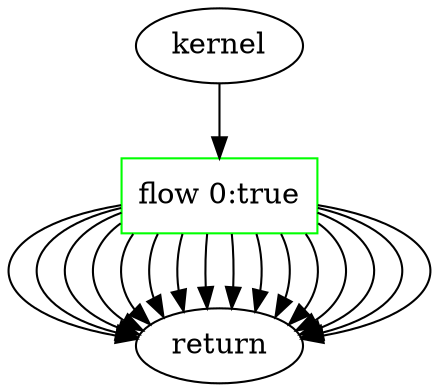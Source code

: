 digraph kernel{
kernel;
"kernel" -> "Flow_0_0";
Flow_0_0 [label="flow 0:true" color=green shape = rectangle];
"Flow_0_0" -> "return";
"Flow_0_0" -> "return";
"Flow_0_0" -> "return";
"Flow_0_0" -> "return";
"Flow_0_0" -> "return";
"Flow_0_0" -> "return";
"Flow_0_0" -> "return";
"Flow_0_0" -> "return";
"Flow_0_0" -> "return";
"Flow_0_0" -> "return";
"Flow_0_0" -> "return";
"Flow_0_0" -> "return";
"Flow_0_0" -> "return";
"Flow_0_0" -> "return";
"Flow_0_0" -> "return";
"Flow_0_0" -> "return";
}
